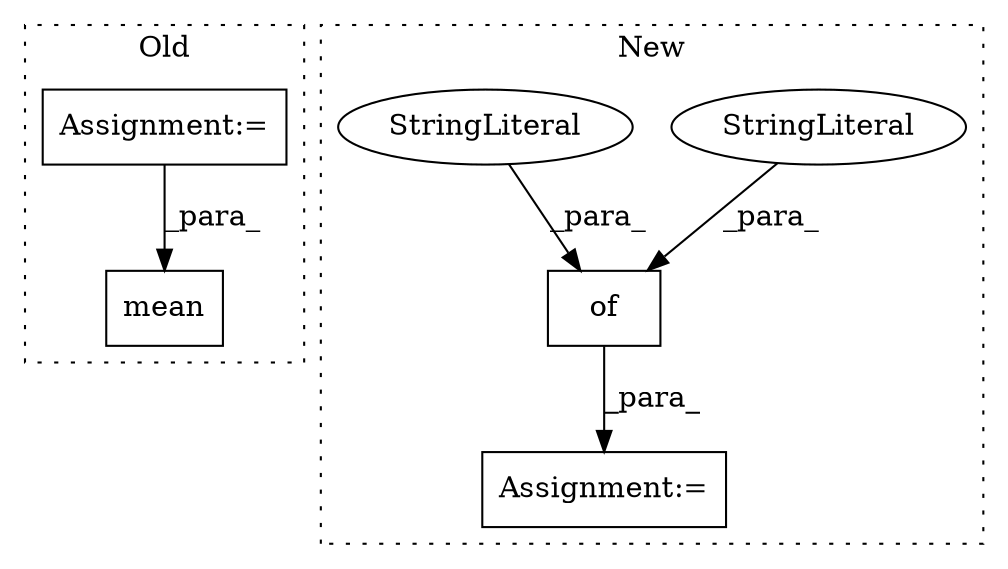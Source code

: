 digraph G {
subgraph cluster0 {
1 [label="mean" a="32" s="2942,2958" l="5,1" shape="box"];
6 [label="Assignment:=" a="7" s="2480" l="1" shape="box"];
label = "Old";
style="dotted";
}
subgraph cluster1 {
2 [label="of" a="32" s="2158,2222" l="3,1" shape="box"];
3 [label="StringLiteral" a="45" s="2218" l="4" shape="ellipse"];
4 [label="StringLiteral" a="45" s="2171" l="4" shape="ellipse"];
5 [label="Assignment:=" a="7" s="2153" l="1" shape="box"];
label = "New";
style="dotted";
}
2 -> 5 [label="_para_"];
3 -> 2 [label="_para_"];
4 -> 2 [label="_para_"];
6 -> 1 [label="_para_"];
}